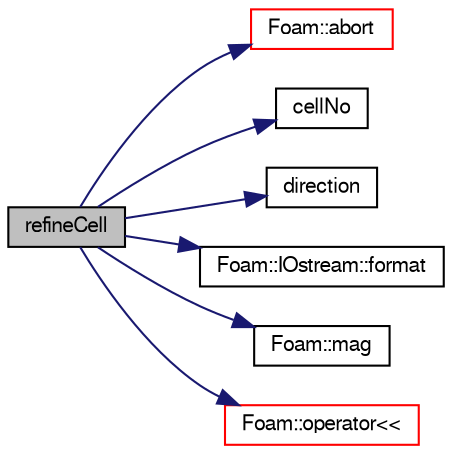 digraph "refineCell"
{
  bgcolor="transparent";
  edge [fontname="FreeSans",fontsize="10",labelfontname="FreeSans",labelfontsize="10"];
  node [fontname="FreeSans",fontsize="10",shape=record];
  rankdir="LR";
  Node48 [label="refineCell",height=0.2,width=0.4,color="black", fillcolor="grey75", style="filled", fontcolor="black"];
  Node48 -> Node49 [color="midnightblue",fontsize="10",style="solid",fontname="FreeSans"];
  Node49 [label="Foam::abort",height=0.2,width=0.4,color="red",URL="$a21124.html#a447107a607d03e417307c203fa5fb44b"];
  Node48 -> Node92 [color="midnightblue",fontsize="10",style="solid",fontname="FreeSans"];
  Node92 [label="cellNo",height=0.2,width=0.4,color="black",URL="$a21522.html#a692d6b50b91a80db27b63ba93762be29"];
  Node48 -> Node93 [color="midnightblue",fontsize="10",style="solid",fontname="FreeSans"];
  Node93 [label="direction",height=0.2,width=0.4,color="black",URL="$a21522.html#ad413bb0e12940c11f52123245d1a7e09"];
  Node48 -> Node94 [color="midnightblue",fontsize="10",style="solid",fontname="FreeSans"];
  Node94 [label="Foam::IOstream::format",height=0.2,width=0.4,color="black",URL="$a26226.html#a33bbef3587114a06f7bdc0b91ba57ed9",tooltip="Return current stream format. "];
  Node48 -> Node95 [color="midnightblue",fontsize="10",style="solid",fontname="FreeSans"];
  Node95 [label="Foam::mag",height=0.2,width=0.4,color="black",URL="$a21124.html#a929da2a3fdcf3dacbbe0487d3a330dae"];
  Node48 -> Node96 [color="midnightblue",fontsize="10",style="solid",fontname="FreeSans"];
  Node96 [label="Foam::operator\<\<",height=0.2,width=0.4,color="red",URL="$a21124.html#ae86a76a63deefbe1a4490c873ad8e1b2"];
}
